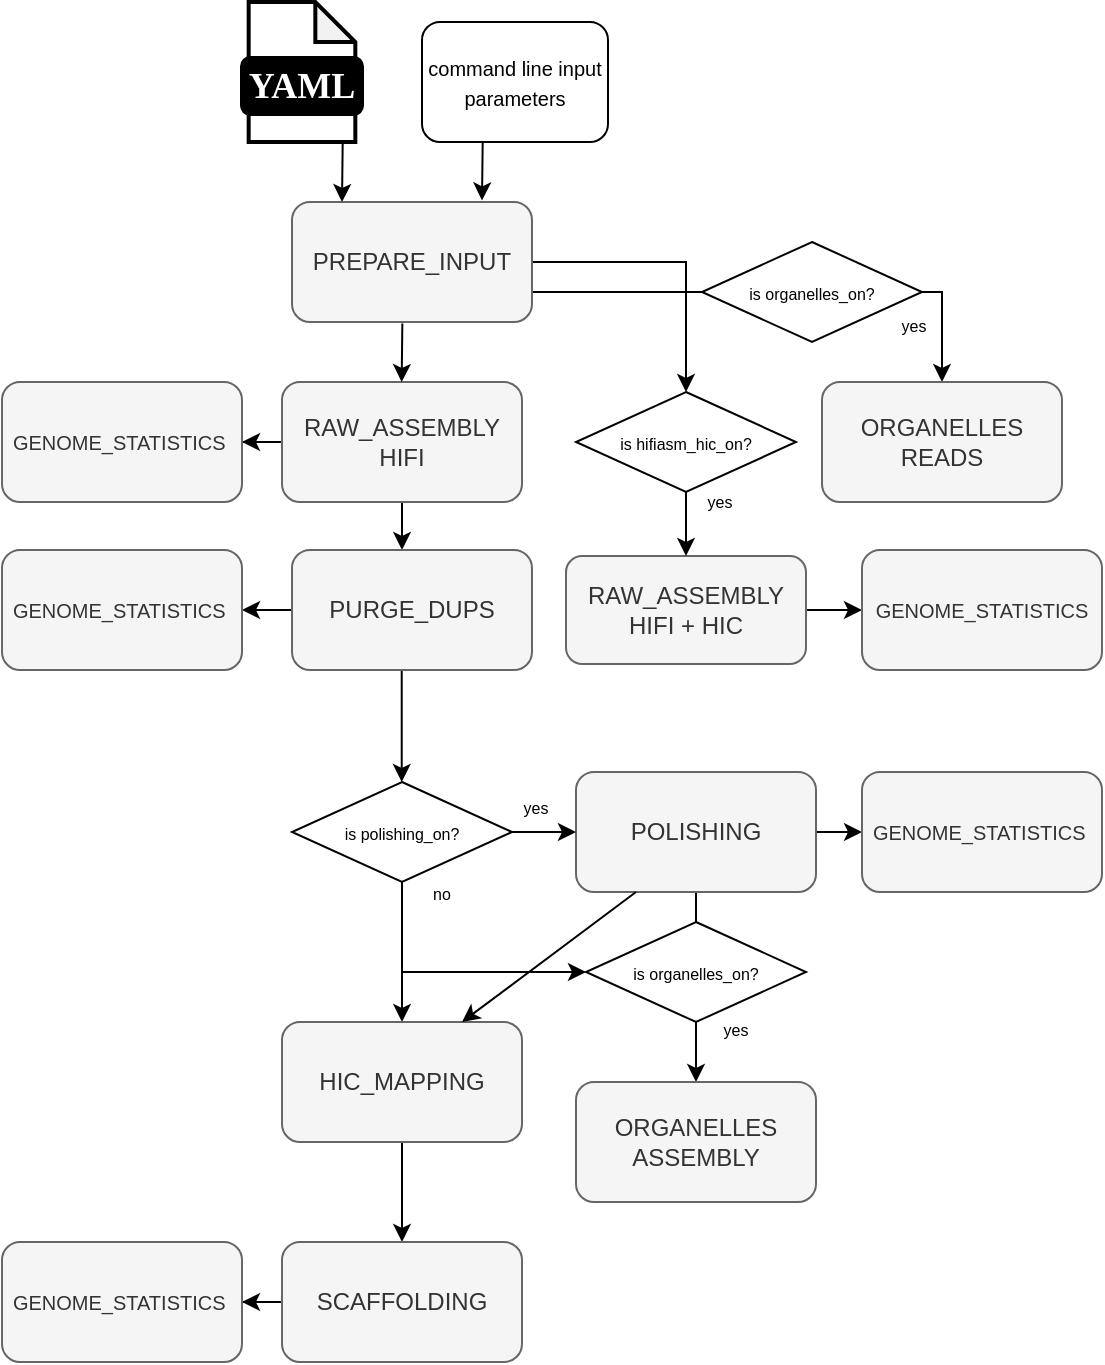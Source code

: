 <mxfile version="24.4.13" type="device">
  <diagram name="Page-1" id="RQaqPZ8kfdz0JtrlghRP">
    <mxGraphModel dx="823" dy="450" grid="1" gridSize="10" guides="1" tooltips="1" connect="1" arrows="1" fold="1" page="1" pageScale="1" pageWidth="1169" pageHeight="827" math="0" shadow="0">
      <root>
        <mxCell id="0" />
        <mxCell id="1" parent="0" />
        <mxCell id="9WTyi6oTgiWyNrq65EOA-1" value="" style="group" parent="1" vertex="1" connectable="0">
          <mxGeometry x="160" y="80" width="60" height="70" as="geometry" />
        </mxCell>
        <mxCell id="9WTyi6oTgiWyNrq65EOA-2" value="" style="shape=note;whiteSpace=wrap;html=1;backgroundOutline=1;darkOpacity=0.05;rounded=1;size=20;strokeWidth=2;" parent="9WTyi6oTgiWyNrq65EOA-1" vertex="1">
          <mxGeometry x="3.333" width="53.333" height="70" as="geometry" />
        </mxCell>
        <mxCell id="9WTyi6oTgiWyNrq65EOA-3" value="&lt;font data-font-src=&quot;https://fonts.googleapis.com/css?family=Maven+Pro&quot; face=&quot;Maven Pro&quot; color=&quot;#ffffff&quot;&gt;&lt;b&gt;&lt;font style=&quot;font-size: 18px;&quot;&gt;YAML&lt;/font&gt;&lt;/b&gt;&lt;/font&gt;" style="rounded=1;whiteSpace=wrap;html=1;strokeWidth=2;fillColor=#000000;" parent="9WTyi6oTgiWyNrq65EOA-1" vertex="1">
          <mxGeometry y="28" width="60" height="28" as="geometry" />
        </mxCell>
        <mxCell id="9WTyi6oTgiWyNrq65EOA-7" value="&lt;font style=&quot;font-size: 10px;&quot;&gt;command line input parameters&lt;/font&gt;" style="rounded=1;whiteSpace=wrap;html=1;" parent="1" vertex="1">
          <mxGeometry x="250" y="90" width="93" height="60" as="geometry" />
        </mxCell>
        <mxCell id="9WTyi6oTgiWyNrq65EOA-66" style="edgeStyle=orthogonalEdgeStyle;rounded=0;orthogonalLoop=1;jettySize=auto;html=1;entryX=0.5;entryY=0;entryDx=0;entryDy=0;" parent="1" source="9WTyi6oTgiWyNrq65EOA-8" target="9WTyi6oTgiWyNrq65EOA-59" edge="1">
          <mxGeometry relative="1" as="geometry" />
        </mxCell>
        <mxCell id="9WTyi6oTgiWyNrq65EOA-67" style="edgeStyle=orthogonalEdgeStyle;rounded=0;orthogonalLoop=1;jettySize=auto;html=1;exitX=1;exitY=0.75;exitDx=0;exitDy=0;entryX=0.5;entryY=0;entryDx=0;entryDy=0;" parent="1" source="9WTyi6oTgiWyNrq65EOA-8" target="9WTyi6oTgiWyNrq65EOA-12" edge="1">
          <mxGeometry relative="1" as="geometry" />
        </mxCell>
        <mxCell id="9WTyi6oTgiWyNrq65EOA-8" value="PREPARE_INPUT" style="rounded=1;whiteSpace=wrap;html=1;fillColor=#f5f5f5;fontColor=#333333;strokeColor=#666666;" parent="1" vertex="1">
          <mxGeometry x="185" y="180" width="120" height="60" as="geometry" />
        </mxCell>
        <mxCell id="9WTyi6oTgiWyNrq65EOA-27" style="edgeStyle=orthogonalEdgeStyle;rounded=0;orthogonalLoop=1;jettySize=auto;html=1;exitX=0.5;exitY=1;exitDx=0;exitDy=0;entryX=0.5;entryY=0;entryDx=0;entryDy=0;" parent="1" edge="1">
          <mxGeometry relative="1" as="geometry">
            <mxPoint x="230" y="330" as="sourcePoint" />
            <mxPoint x="240" y="354.0" as="targetPoint" />
            <Array as="points">
              <mxPoint x="240" y="330" />
            </Array>
          </mxGeometry>
        </mxCell>
        <mxCell id="9WTyi6oTgiWyNrq65EOA-36" value="" style="edgeStyle=orthogonalEdgeStyle;rounded=0;orthogonalLoop=1;jettySize=auto;html=1;" parent="1" source="9WTyi6oTgiWyNrq65EOA-10" target="9WTyi6oTgiWyNrq65EOA-17" edge="1">
          <mxGeometry relative="1" as="geometry" />
        </mxCell>
        <mxCell id="9WTyi6oTgiWyNrq65EOA-10" value="RAW_ASSEMBLY&lt;div&gt;HIFI&lt;/div&gt;" style="rounded=1;whiteSpace=wrap;html=1;fillColor=#f5f5f5;fontColor=#333333;strokeColor=#666666;" parent="1" vertex="1">
          <mxGeometry x="180" y="270" width="120" height="60" as="geometry" />
        </mxCell>
        <mxCell id="9WTyi6oTgiWyNrq65EOA-33" style="edgeStyle=orthogonalEdgeStyle;rounded=0;orthogonalLoop=1;jettySize=auto;html=1;exitX=0;exitY=0.5;exitDx=0;exitDy=0;entryX=1;entryY=0.5;entryDx=0;entryDy=0;" parent="1" source="9WTyi6oTgiWyNrq65EOA-11" target="9WTyi6oTgiWyNrq65EOA-18" edge="1">
          <mxGeometry relative="1" as="geometry" />
        </mxCell>
        <mxCell id="9WTyi6oTgiWyNrq65EOA-41" value="" style="edgeStyle=orthogonalEdgeStyle;rounded=0;orthogonalLoop=1;jettySize=auto;html=1;" parent="1" source="9WTyi6oTgiWyNrq65EOA-45" target="9WTyi6oTgiWyNrq65EOA-14" edge="1">
          <mxGeometry relative="1" as="geometry" />
        </mxCell>
        <mxCell id="9WTyi6oTgiWyNrq65EOA-47" value="" style="edgeStyle=orthogonalEdgeStyle;rounded=0;orthogonalLoop=1;jettySize=auto;html=1;" parent="1" edge="1">
          <mxGeometry relative="1" as="geometry">
            <mxPoint x="239.86" y="414.0" as="sourcePoint" />
            <mxPoint x="239.86" y="470" as="targetPoint" />
          </mxGeometry>
        </mxCell>
        <mxCell id="9WTyi6oTgiWyNrq65EOA-11" value="PURGE_DUPS" style="rounded=1;whiteSpace=wrap;html=1;fillColor=#f5f5f5;fontColor=#333333;strokeColor=#666666;" parent="1" vertex="1">
          <mxGeometry x="185" y="354" width="120" height="60" as="geometry" />
        </mxCell>
        <mxCell id="9WTyi6oTgiWyNrq65EOA-12" value="ORGANELLES READS" style="rounded=1;whiteSpace=wrap;html=1;fillColor=#f5f5f5;fontColor=#333333;strokeColor=#666666;" parent="1" vertex="1">
          <mxGeometry x="450" y="270" width="120" height="60" as="geometry" />
        </mxCell>
        <mxCell id="9WTyi6oTgiWyNrq65EOA-56" value="" style="edgeStyle=orthogonalEdgeStyle;rounded=0;orthogonalLoop=1;jettySize=auto;html=1;" parent="1" source="9WTyi6oTgiWyNrq65EOA-13" target="9WTyi6oTgiWyNrq65EOA-19" edge="1">
          <mxGeometry relative="1" as="geometry" />
        </mxCell>
        <mxCell id="9WTyi6oTgiWyNrq65EOA-69" value="" style="edgeStyle=orthogonalEdgeStyle;rounded=0;orthogonalLoop=1;jettySize=auto;html=1;" parent="1" source="9WTyi6oTgiWyNrq65EOA-13" target="9WTyi6oTgiWyNrq65EOA-16" edge="1">
          <mxGeometry relative="1" as="geometry" />
        </mxCell>
        <mxCell id="9WTyi6oTgiWyNrq65EOA-13" value="POLISHING" style="rounded=1;whiteSpace=wrap;html=1;fillColor=#f5f5f5;fontColor=#333333;strokeColor=#666666;" parent="1" vertex="1">
          <mxGeometry x="327" y="465" width="120" height="60" as="geometry" />
        </mxCell>
        <mxCell id="9WTyi6oTgiWyNrq65EOA-68" value="" style="edgeStyle=orthogonalEdgeStyle;rounded=0;orthogonalLoop=1;jettySize=auto;html=1;" parent="1" source="9WTyi6oTgiWyNrq65EOA-14" target="9WTyi6oTgiWyNrq65EOA-15" edge="1">
          <mxGeometry relative="1" as="geometry" />
        </mxCell>
        <mxCell id="9WTyi6oTgiWyNrq65EOA-14" value="HIC_MAPPING" style="rounded=1;whiteSpace=wrap;html=1;fillColor=#f5f5f5;fontColor=#333333;strokeColor=#666666;" parent="1" vertex="1">
          <mxGeometry x="180" y="590" width="120" height="60" as="geometry" />
        </mxCell>
        <mxCell id="9WTyi6oTgiWyNrq65EOA-35" value="" style="edgeStyle=orthogonalEdgeStyle;rounded=0;orthogonalLoop=1;jettySize=auto;html=1;" parent="1" source="9WTyi6oTgiWyNrq65EOA-15" target="9WTyi6oTgiWyNrq65EOA-20" edge="1">
          <mxGeometry relative="1" as="geometry" />
        </mxCell>
        <mxCell id="9WTyi6oTgiWyNrq65EOA-15" value="SCAFFOLDING" style="rounded=1;whiteSpace=wrap;html=1;fillColor=#f5f5f5;fontColor=#333333;strokeColor=#666666;" parent="1" vertex="1">
          <mxGeometry x="180" y="700" width="120" height="60" as="geometry" />
        </mxCell>
        <mxCell id="9WTyi6oTgiWyNrq65EOA-16" value="ORGANELLES ASSEMBLY" style="rounded=1;whiteSpace=wrap;html=1;fillColor=#f5f5f5;fontColor=#333333;strokeColor=#666666;" parent="1" vertex="1">
          <mxGeometry x="327" y="620" width="120" height="60" as="geometry" />
        </mxCell>
        <mxCell id="9WTyi6oTgiWyNrq65EOA-17" value="&lt;font style=&quot;font-size: 10px;&quot;&gt;GENOME_STATISTICS&amp;nbsp;&lt;/font&gt;" style="rounded=1;whiteSpace=wrap;html=1;fillColor=#f5f5f5;fontColor=#333333;strokeColor=#666666;" parent="1" vertex="1">
          <mxGeometry x="40" y="270" width="120" height="60" as="geometry" />
        </mxCell>
        <mxCell id="9WTyi6oTgiWyNrq65EOA-18" value="&lt;font style=&quot;font-size: 10px;&quot;&gt;GENOME_STATISTICS&amp;nbsp;&lt;/font&gt;" style="rounded=1;whiteSpace=wrap;html=1;fillColor=#f5f5f5;fontColor=#333333;strokeColor=#666666;" parent="1" vertex="1">
          <mxGeometry x="40" y="354" width="120" height="60" as="geometry" />
        </mxCell>
        <mxCell id="9WTyi6oTgiWyNrq65EOA-19" value="&lt;font style=&quot;font-size: 10px;&quot;&gt;GENOME_STATISTICS&amp;nbsp;&lt;/font&gt;" style="rounded=1;whiteSpace=wrap;html=1;fillColor=#f5f5f5;fontColor=#333333;strokeColor=#666666;" parent="1" vertex="1">
          <mxGeometry x="470" y="465" width="120" height="60" as="geometry" />
        </mxCell>
        <mxCell id="9WTyi6oTgiWyNrq65EOA-20" value="&lt;font style=&quot;font-size: 10px;&quot;&gt;GENOME_STATISTICS&amp;nbsp;&lt;/font&gt;" style="rounded=1;whiteSpace=wrap;html=1;fillColor=#f5f5f5;fontColor=#333333;strokeColor=#666666;" parent="1" vertex="1">
          <mxGeometry x="40" y="700" width="120" height="60" as="geometry" />
        </mxCell>
        <mxCell id="9WTyi6oTgiWyNrq65EOA-23" style="edgeStyle=orthogonalEdgeStyle;rounded=0;orthogonalLoop=1;jettySize=auto;html=1;entryX=0.968;entryY=-0.013;entryDx=0;entryDy=0;entryPerimeter=0;" parent="1" edge="1">
          <mxGeometry relative="1" as="geometry">
            <mxPoint x="280.34" y="150" as="sourcePoint" />
            <mxPoint x="280" y="179.22" as="targetPoint" />
          </mxGeometry>
        </mxCell>
        <mxCell id="9WTyi6oTgiWyNrq65EOA-24" style="edgeStyle=orthogonalEdgeStyle;rounded=0;orthogonalLoop=1;jettySize=auto;html=1;entryX=0.968;entryY=-0.013;entryDx=0;entryDy=0;entryPerimeter=0;" parent="1" edge="1">
          <mxGeometry relative="1" as="geometry">
            <mxPoint x="210.34" y="150.78" as="sourcePoint" />
            <mxPoint x="210" y="180.0" as="targetPoint" />
          </mxGeometry>
        </mxCell>
        <mxCell id="9WTyi6oTgiWyNrq65EOA-25" style="edgeStyle=orthogonalEdgeStyle;rounded=0;orthogonalLoop=1;jettySize=auto;html=1;entryX=0.968;entryY=-0.013;entryDx=0;entryDy=0;entryPerimeter=0;" parent="1" edge="1">
          <mxGeometry relative="1" as="geometry">
            <mxPoint x="240.17" y="240.78" as="sourcePoint" />
            <mxPoint x="239.83" y="270" as="targetPoint" />
          </mxGeometry>
        </mxCell>
        <mxCell id="9WTyi6oTgiWyNrq65EOA-80" value="" style="edgeStyle=orthogonalEdgeStyle;rounded=0;orthogonalLoop=1;jettySize=auto;html=1;" parent="1" source="9WTyi6oTgiWyNrq65EOA-45" target="9WTyi6oTgiWyNrq65EOA-13" edge="1">
          <mxGeometry relative="1" as="geometry" />
        </mxCell>
        <mxCell id="9WTyi6oTgiWyNrq65EOA-45" value="&lt;font style=&quot;font-size: 8px;&quot;&gt;is polishing_on?&lt;/font&gt;" style="rhombus;whiteSpace=wrap;html=1;" parent="1" vertex="1">
          <mxGeometry x="185" y="470" width="110" height="50" as="geometry" />
        </mxCell>
        <mxCell id="9WTyi6oTgiWyNrq65EOA-53" style="edgeStyle=orthogonalEdgeStyle;rounded=0;orthogonalLoop=1;jettySize=auto;html=1;exitX=0.5;exitY=1;exitDx=0;exitDy=0;entryX=0;entryY=0.5;entryDx=0;entryDy=0;" parent="1" source="9WTyi6oTgiWyNrq65EOA-45" target="9WTyi6oTgiWyNrq65EOA-72" edge="1">
          <mxGeometry relative="1" as="geometry" />
        </mxCell>
        <mxCell id="9WTyi6oTgiWyNrq65EOA-64" value="" style="edgeStyle=orthogonalEdgeStyle;rounded=0;orthogonalLoop=1;jettySize=auto;html=1;" parent="1" source="9WTyi6oTgiWyNrq65EOA-57" target="9WTyi6oTgiWyNrq65EOA-60" edge="1">
          <mxGeometry relative="1" as="geometry" />
        </mxCell>
        <mxCell id="9WTyi6oTgiWyNrq65EOA-57" value="RAW_ASSEMBLY HIFI + HIC" style="rounded=1;whiteSpace=wrap;html=1;fillColor=#f5f5f5;fontColor=#333333;strokeColor=#666666;" parent="1" vertex="1">
          <mxGeometry x="322" y="357" width="120" height="54" as="geometry" />
        </mxCell>
        <mxCell id="9WTyi6oTgiWyNrq65EOA-61" value="" style="edgeStyle=orthogonalEdgeStyle;rounded=0;orthogonalLoop=1;jettySize=auto;html=1;" parent="1" source="9WTyi6oTgiWyNrq65EOA-59" target="9WTyi6oTgiWyNrq65EOA-57" edge="1">
          <mxGeometry relative="1" as="geometry" />
        </mxCell>
        <mxCell id="9WTyi6oTgiWyNrq65EOA-59" value="&lt;font style=&quot;font-size: 8px;&quot;&gt;is hifiasm_hic_on?&lt;/font&gt;" style="rhombus;whiteSpace=wrap;html=1;" parent="1" vertex="1">
          <mxGeometry x="327" y="275" width="110" height="50" as="geometry" />
        </mxCell>
        <mxCell id="9WTyi6oTgiWyNrq65EOA-60" value="&lt;font style=&quot;font-size: 10px;&quot;&gt;GENOME_STATISTICS&lt;/font&gt;" style="rounded=1;whiteSpace=wrap;html=1;fillColor=#f5f5f5;fontColor=#333333;strokeColor=#666666;" parent="1" vertex="1">
          <mxGeometry x="470" y="354" width="120" height="60" as="geometry" />
        </mxCell>
        <mxCell id="9WTyi6oTgiWyNrq65EOA-65" value="&lt;font style=&quot;font-size: 8px;&quot;&gt;yes&lt;/font&gt;" style="text;html=1;strokeColor=none;fillColor=none;align=center;verticalAlign=middle;whiteSpace=wrap;rounded=0;" parent="1" vertex="1">
          <mxGeometry x="369" y="314" width="60" height="30" as="geometry" />
        </mxCell>
        <mxCell id="9WTyi6oTgiWyNrq65EOA-70" value="&lt;span style=&quot;font-size: 8px;&quot;&gt;is organelles_on?&lt;/span&gt;" style="rhombus;whiteSpace=wrap;html=1;" parent="1" vertex="1">
          <mxGeometry x="390" y="200" width="110" height="50" as="geometry" />
        </mxCell>
        <mxCell id="9WTyi6oTgiWyNrq65EOA-71" value="&lt;font style=&quot;font-size: 8px;&quot;&gt;yes&lt;/font&gt;" style="text;html=1;strokeColor=none;fillColor=none;align=center;verticalAlign=middle;whiteSpace=wrap;rounded=0;" parent="1" vertex="1">
          <mxGeometry x="466" y="226" width="60" height="30" as="geometry" />
        </mxCell>
        <mxCell id="9WTyi6oTgiWyNrq65EOA-72" value="&lt;span style=&quot;font-size: 8px;&quot;&gt;is organelles_on?&lt;/span&gt;" style="rhombus;whiteSpace=wrap;html=1;" parent="1" vertex="1">
          <mxGeometry x="332" y="540" width="110" height="50" as="geometry" />
        </mxCell>
        <mxCell id="9WTyi6oTgiWyNrq65EOA-74" value="&lt;font style=&quot;font-size: 8px;&quot;&gt;yes&lt;/font&gt;" style="text;html=1;strokeColor=none;fillColor=none;align=center;verticalAlign=middle;whiteSpace=wrap;rounded=0;" parent="1" vertex="1">
          <mxGeometry x="277" y="467" width="60" height="30" as="geometry" />
        </mxCell>
        <mxCell id="9WTyi6oTgiWyNrq65EOA-76" value="&lt;font style=&quot;font-size: 8px;&quot;&gt;yes&lt;/font&gt;" style="text;html=1;strokeColor=none;fillColor=none;align=center;verticalAlign=middle;whiteSpace=wrap;rounded=0;" parent="1" vertex="1">
          <mxGeometry x="377" y="578" width="60" height="30" as="geometry" />
        </mxCell>
        <mxCell id="9WTyi6oTgiWyNrq65EOA-77" value="&lt;font style=&quot;font-size: 8px;&quot;&gt;no&lt;/font&gt;" style="text;html=1;strokeColor=none;fillColor=none;align=center;verticalAlign=middle;whiteSpace=wrap;rounded=0;" parent="1" vertex="1">
          <mxGeometry x="230" y="510" width="60" height="30" as="geometry" />
        </mxCell>
        <mxCell id="9WTyi6oTgiWyNrq65EOA-83" value="" style="endArrow=classic;html=1;rounded=0;exitX=0.25;exitY=1;exitDx=0;exitDy=0;entryX=0.75;entryY=0;entryDx=0;entryDy=0;" parent="1" source="9WTyi6oTgiWyNrq65EOA-13" target="9WTyi6oTgiWyNrq65EOA-14" edge="1">
          <mxGeometry width="50" height="50" relative="1" as="geometry">
            <mxPoint x="240" y="560" as="sourcePoint" />
            <mxPoint x="290" y="510" as="targetPoint" />
          </mxGeometry>
        </mxCell>
      </root>
    </mxGraphModel>
  </diagram>
</mxfile>
